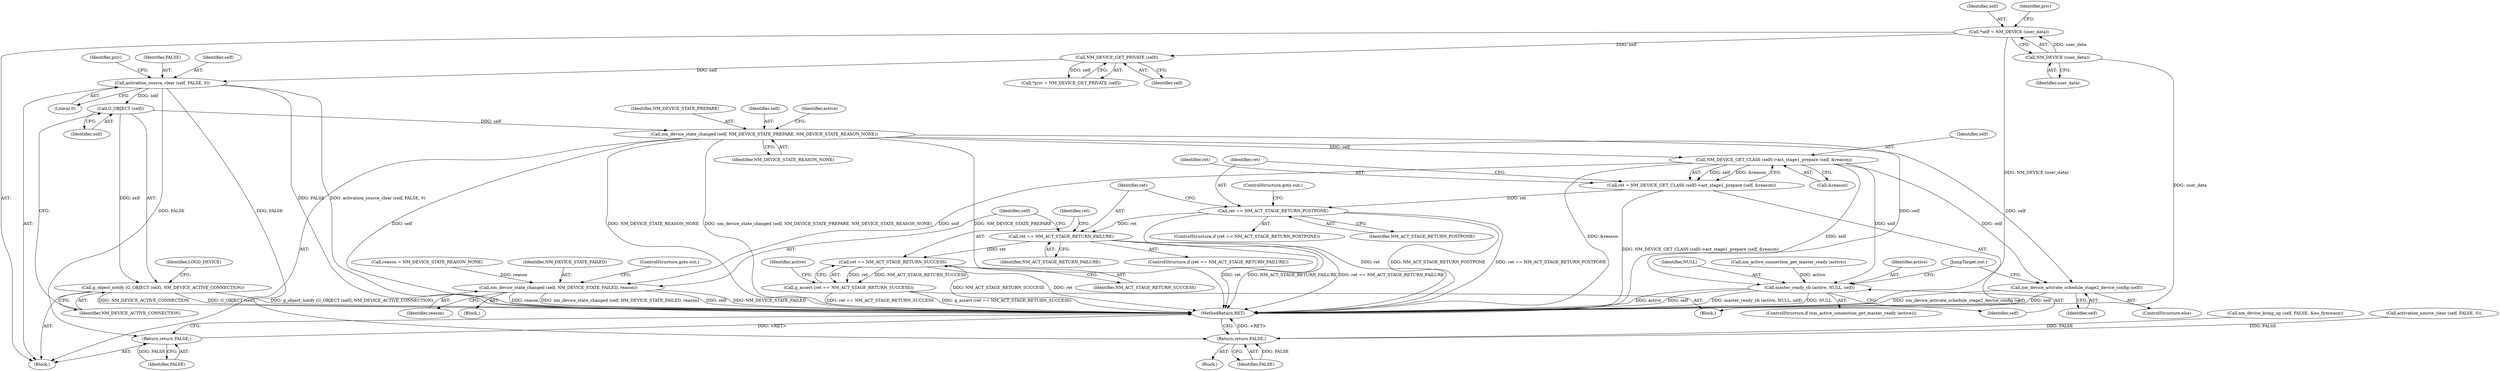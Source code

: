 digraph "0_NetworkManager_d5fc88e573fa58b93034b04d35a2454f5d28cad9@pointer" {
"1003623" [label="(Call,activation_source_clear (self, FALSE, 0))"];
"1003606" [label="(Call,NM_DEVICE_GET_PRIVATE (self))"];
"1003599" [label="(Call,*self = NM_DEVICE (user_data))"];
"1003601" [label="(Call,NM_DEVICE (user_data))"];
"1003637" [label="(Call,G_OBJECT (self))"];
"1003636" [label="(Call,g_object_notify (G_OBJECT (self), NM_DEVICE_ACTIVE_CONNECTION))"];
"1003643" [label="(Call,nm_device_state_changed (self, NM_DEVICE_STATE_PREPARE, NM_DEVICE_STATE_REASON_NONE))"];
"1003654" [label="(Call,NM_DEVICE_GET_CLASS (self)->act_stage1_prepare (self, &reason))"];
"1003652" [label="(Call,ret = NM_DEVICE_GET_CLASS (self)->act_stage1_prepare (self, &reason))"];
"1003659" [label="(Call,ret == NM_ACT_STAGE_RETURN_POSTPONE)"];
"1003666" [label="(Call,ret == NM_ACT_STAGE_RETURN_FAILURE)"];
"1003676" [label="(Call,ret == NM_ACT_STAGE_RETURN_SUCCESS)"];
"1003675" [label="(Call,g_assert (ret == NM_ACT_STAGE_RETURN_SUCCESS))"];
"1003670" [label="(Call,nm_device_state_changed (self, NM_DEVICE_STATE_FAILED, reason))"];
"1003686" [label="(Call,master_ready_cb (active, NULL, self))"];
"1003702" [label="(Call,nm_device_activate_schedule_stage2_device_config (self))"];
"1003708" [label="(Return,return FALSE;)"];
"1003882" [label="(Return,return FALSE;)"];
"1003779" [label="(Call,nm_device_bring_up (self, FALSE, &no_firmware))"];
"1003687" [label="(Identifier,active)"];
"1003670" [label="(Call,nm_device_state_changed (self, NM_DEVICE_STATE_FAILED, reason))"];
"1003604" [label="(Call,*priv = NM_DEVICE_GET_PRIVATE (self))"];
"1003638" [label="(Identifier,self)"];
"1003668" [label="(Identifier,NM_ACT_STAGE_RETURN_FAILURE)"];
"1003639" [label="(Identifier,NM_DEVICE_ACTIVE_CONNECTION)"];
"1003661" [label="(Identifier,NM_ACT_STAGE_RETURN_POSTPONE)"];
"1003669" [label="(Block,)"];
"1003883" [label="(Identifier,FALSE)"];
"1003882" [label="(Return,return FALSE;)"];
"1003629" [label="(Identifier,priv)"];
"1003677" [label="(Identifier,ret)"];
"1003599" [label="(Call,*self = NM_DEVICE (user_data))"];
"1003607" [label="(Identifier,self)"];
"1003651" [label="(Block,)"];
"1003672" [label="(Identifier,NM_DEVICE_STATE_FAILED)"];
"1003701" [label="(ControlStructure,else)"];
"1003683" [label="(ControlStructure,if (nm_active_connection_get_master_ready (active)))"];
"1003643" [label="(Call,nm_device_state_changed (self, NM_DEVICE_STATE_PREPARE, NM_DEVICE_STATE_REASON_NONE))"];
"1003702" [label="(Call,nm_device_activate_schedule_stage2_device_config (self))"];
"1003601" [label="(Call,NM_DEVICE (user_data))"];
"1003659" [label="(Call,ret == NM_ACT_STAGE_RETURN_POSTPONE)"];
"1003658" [label="(ControlStructure,if (ret == NM_ACT_STAGE_RETURN_POSTPONE))"];
"1003600" [label="(Identifier,self)"];
"1003654" [label="(Call,NM_DEVICE_GET_CLASS (self)->act_stage1_prepare (self, &reason))"];
"1003688" [label="(Identifier,NULL)"];
"1003602" [label="(Identifier,user_data)"];
"1003686" [label="(Call,master_ready_cb (active, NULL, self))"];
"1003684" [label="(Call,nm_active_connection_get_master_ready (active))"];
"1003644" [label="(Identifier,self)"];
"1003605" [label="(Identifier,priv)"];
"1003660" [label="(Identifier,ret)"];
"1003667" [label="(Identifier,ret)"];
"1003665" [label="(ControlStructure,if (ret == NM_ACT_STAGE_RETURN_FAILURE))"];
"1003650" [label="(Identifier,active)"];
"1003663" [label="(ControlStructure,goto out;)"];
"1003645" [label="(Identifier,NM_DEVICE_STATE_PREPARE)"];
"1003761" [label="(Call,activation_source_clear (self, FALSE, 0))"];
"1003689" [label="(Identifier,self)"];
"1003653" [label="(Identifier,ret)"];
"1003636" [label="(Call,g_object_notify (G_OBJECT (self), NM_DEVICE_ACTIVE_CONNECTION))"];
"1003652" [label="(Call,ret = NM_DEVICE_GET_CLASS (self)->act_stage1_prepare (self, &reason))"];
"1003606" [label="(Call,NM_DEVICE_GET_PRIVATE (self))"];
"1003675" [label="(Call,g_assert (ret == NM_ACT_STAGE_RETURN_SUCCESS))"];
"1003674" [label="(ControlStructure,goto out;)"];
"1003708" [label="(Return,return FALSE;)"];
"1003704" [label="(JumpTarget,out:)"];
"1003655" [label="(Identifier,self)"];
"1003678" [label="(Identifier,NM_ACT_STAGE_RETURN_SUCCESS)"];
"1003671" [label="(Identifier,self)"];
"1003709" [label="(Identifier,FALSE)"];
"1003656" [label="(Call,&reason)"];
"1003673" [label="(Identifier,reason)"];
"1003626" [label="(Literal,0)"];
"1003676" [label="(Call,ret == NM_ACT_STAGE_RETURN_SUCCESS)"];
"1003625" [label="(Identifier,FALSE)"];
"1003681" [label="(Identifier,active)"];
"1003613" [label="(Call,reason = NM_DEVICE_STATE_REASON_NONE)"];
"1003623" [label="(Call,activation_source_clear (self, FALSE, 0))"];
"1003646" [label="(Identifier,NM_DEVICE_STATE_REASON_NONE)"];
"1003624" [label="(Identifier,self)"];
"1003703" [label="(Identifier,self)"];
"1003666" [label="(Call,ret == NM_ACT_STAGE_RETURN_FAILURE)"];
"1007368" [label="(MethodReturn,RET)"];
"1003733" [label="(Block,)"];
"1003641" [label="(Identifier,LOGD_DEVICE)"];
"1003597" [label="(Block,)"];
"1003637" [label="(Call,G_OBJECT (self))"];
"1003623" -> "1003597"  [label="AST: "];
"1003623" -> "1003626"  [label="CFG: "];
"1003624" -> "1003623"  [label="AST: "];
"1003625" -> "1003623"  [label="AST: "];
"1003626" -> "1003623"  [label="AST: "];
"1003629" -> "1003623"  [label="CFG: "];
"1003623" -> "1007368"  [label="DDG: activation_source_clear (self, FALSE, 0)"];
"1003623" -> "1007368"  [label="DDG: FALSE"];
"1003606" -> "1003623"  [label="DDG: self"];
"1003623" -> "1003637"  [label="DDG: self"];
"1003623" -> "1003708"  [label="DDG: FALSE"];
"1003623" -> "1003882"  [label="DDG: FALSE"];
"1003606" -> "1003604"  [label="AST: "];
"1003606" -> "1003607"  [label="CFG: "];
"1003607" -> "1003606"  [label="AST: "];
"1003604" -> "1003606"  [label="CFG: "];
"1003606" -> "1003604"  [label="DDG: self"];
"1003599" -> "1003606"  [label="DDG: self"];
"1003599" -> "1003597"  [label="AST: "];
"1003599" -> "1003601"  [label="CFG: "];
"1003600" -> "1003599"  [label="AST: "];
"1003601" -> "1003599"  [label="AST: "];
"1003605" -> "1003599"  [label="CFG: "];
"1003599" -> "1007368"  [label="DDG: NM_DEVICE (user_data)"];
"1003601" -> "1003599"  [label="DDG: user_data"];
"1003601" -> "1003602"  [label="CFG: "];
"1003602" -> "1003601"  [label="AST: "];
"1003601" -> "1007368"  [label="DDG: user_data"];
"1003637" -> "1003636"  [label="AST: "];
"1003637" -> "1003638"  [label="CFG: "];
"1003638" -> "1003637"  [label="AST: "];
"1003639" -> "1003637"  [label="CFG: "];
"1003637" -> "1003636"  [label="DDG: self"];
"1003637" -> "1003643"  [label="DDG: self"];
"1003636" -> "1003597"  [label="AST: "];
"1003636" -> "1003639"  [label="CFG: "];
"1003639" -> "1003636"  [label="AST: "];
"1003641" -> "1003636"  [label="CFG: "];
"1003636" -> "1007368"  [label="DDG: G_OBJECT (self)"];
"1003636" -> "1007368"  [label="DDG: g_object_notify (G_OBJECT (self), NM_DEVICE_ACTIVE_CONNECTION)"];
"1003636" -> "1007368"  [label="DDG: NM_DEVICE_ACTIVE_CONNECTION"];
"1003643" -> "1003597"  [label="AST: "];
"1003643" -> "1003646"  [label="CFG: "];
"1003644" -> "1003643"  [label="AST: "];
"1003645" -> "1003643"  [label="AST: "];
"1003646" -> "1003643"  [label="AST: "];
"1003650" -> "1003643"  [label="CFG: "];
"1003643" -> "1007368"  [label="DDG: NM_DEVICE_STATE_REASON_NONE"];
"1003643" -> "1007368"  [label="DDG: nm_device_state_changed (self, NM_DEVICE_STATE_PREPARE, NM_DEVICE_STATE_REASON_NONE)"];
"1003643" -> "1007368"  [label="DDG: NM_DEVICE_STATE_PREPARE"];
"1003643" -> "1007368"  [label="DDG: self"];
"1003643" -> "1003654"  [label="DDG: self"];
"1003643" -> "1003686"  [label="DDG: self"];
"1003643" -> "1003702"  [label="DDG: self"];
"1003654" -> "1003652"  [label="AST: "];
"1003654" -> "1003656"  [label="CFG: "];
"1003655" -> "1003654"  [label="AST: "];
"1003656" -> "1003654"  [label="AST: "];
"1003652" -> "1003654"  [label="CFG: "];
"1003654" -> "1007368"  [label="DDG: &reason"];
"1003654" -> "1007368"  [label="DDG: self"];
"1003654" -> "1003652"  [label="DDG: self"];
"1003654" -> "1003652"  [label="DDG: &reason"];
"1003654" -> "1003670"  [label="DDG: self"];
"1003654" -> "1003686"  [label="DDG: self"];
"1003654" -> "1003702"  [label="DDG: self"];
"1003652" -> "1003651"  [label="AST: "];
"1003653" -> "1003652"  [label="AST: "];
"1003660" -> "1003652"  [label="CFG: "];
"1003652" -> "1007368"  [label="DDG: NM_DEVICE_GET_CLASS (self)->act_stage1_prepare (self, &reason)"];
"1003652" -> "1003659"  [label="DDG: ret"];
"1003659" -> "1003658"  [label="AST: "];
"1003659" -> "1003661"  [label="CFG: "];
"1003660" -> "1003659"  [label="AST: "];
"1003661" -> "1003659"  [label="AST: "];
"1003663" -> "1003659"  [label="CFG: "];
"1003667" -> "1003659"  [label="CFG: "];
"1003659" -> "1007368"  [label="DDG: ret"];
"1003659" -> "1007368"  [label="DDG: NM_ACT_STAGE_RETURN_POSTPONE"];
"1003659" -> "1007368"  [label="DDG: ret == NM_ACT_STAGE_RETURN_POSTPONE"];
"1003659" -> "1003666"  [label="DDG: ret"];
"1003666" -> "1003665"  [label="AST: "];
"1003666" -> "1003668"  [label="CFG: "];
"1003667" -> "1003666"  [label="AST: "];
"1003668" -> "1003666"  [label="AST: "];
"1003671" -> "1003666"  [label="CFG: "];
"1003677" -> "1003666"  [label="CFG: "];
"1003666" -> "1007368"  [label="DDG: ret"];
"1003666" -> "1007368"  [label="DDG: NM_ACT_STAGE_RETURN_FAILURE"];
"1003666" -> "1007368"  [label="DDG: ret == NM_ACT_STAGE_RETURN_FAILURE"];
"1003666" -> "1003676"  [label="DDG: ret"];
"1003676" -> "1003675"  [label="AST: "];
"1003676" -> "1003678"  [label="CFG: "];
"1003677" -> "1003676"  [label="AST: "];
"1003678" -> "1003676"  [label="AST: "];
"1003675" -> "1003676"  [label="CFG: "];
"1003676" -> "1007368"  [label="DDG: NM_ACT_STAGE_RETURN_SUCCESS"];
"1003676" -> "1007368"  [label="DDG: ret"];
"1003676" -> "1003675"  [label="DDG: ret"];
"1003676" -> "1003675"  [label="DDG: NM_ACT_STAGE_RETURN_SUCCESS"];
"1003675" -> "1003651"  [label="AST: "];
"1003681" -> "1003675"  [label="CFG: "];
"1003675" -> "1007368"  [label="DDG: g_assert (ret == NM_ACT_STAGE_RETURN_SUCCESS)"];
"1003675" -> "1007368"  [label="DDG: ret == NM_ACT_STAGE_RETURN_SUCCESS"];
"1003670" -> "1003669"  [label="AST: "];
"1003670" -> "1003673"  [label="CFG: "];
"1003671" -> "1003670"  [label="AST: "];
"1003672" -> "1003670"  [label="AST: "];
"1003673" -> "1003670"  [label="AST: "];
"1003674" -> "1003670"  [label="CFG: "];
"1003670" -> "1007368"  [label="DDG: nm_device_state_changed (self, NM_DEVICE_STATE_FAILED, reason)"];
"1003670" -> "1007368"  [label="DDG: self"];
"1003670" -> "1007368"  [label="DDG: NM_DEVICE_STATE_FAILED"];
"1003670" -> "1007368"  [label="DDG: reason"];
"1003613" -> "1003670"  [label="DDG: reason"];
"1003686" -> "1003683"  [label="AST: "];
"1003686" -> "1003689"  [label="CFG: "];
"1003687" -> "1003686"  [label="AST: "];
"1003688" -> "1003686"  [label="AST: "];
"1003689" -> "1003686"  [label="AST: "];
"1003704" -> "1003686"  [label="CFG: "];
"1003686" -> "1007368"  [label="DDG: NULL"];
"1003686" -> "1007368"  [label="DDG: active"];
"1003686" -> "1007368"  [label="DDG: self"];
"1003686" -> "1007368"  [label="DDG: master_ready_cb (active, NULL, self)"];
"1003684" -> "1003686"  [label="DDG: active"];
"1003702" -> "1003701"  [label="AST: "];
"1003702" -> "1003703"  [label="CFG: "];
"1003703" -> "1003702"  [label="AST: "];
"1003704" -> "1003702"  [label="CFG: "];
"1003702" -> "1007368"  [label="DDG: nm_device_activate_schedule_stage2_device_config (self)"];
"1003702" -> "1007368"  [label="DDG: self"];
"1003708" -> "1003597"  [label="AST: "];
"1003708" -> "1003709"  [label="CFG: "];
"1003709" -> "1003708"  [label="AST: "];
"1007368" -> "1003708"  [label="CFG: "];
"1003708" -> "1007368"  [label="DDG: <RET>"];
"1003709" -> "1003708"  [label="DDG: FALSE"];
"1003882" -> "1003733"  [label="AST: "];
"1003882" -> "1003883"  [label="CFG: "];
"1003883" -> "1003882"  [label="AST: "];
"1007368" -> "1003882"  [label="CFG: "];
"1003882" -> "1007368"  [label="DDG: <RET>"];
"1003883" -> "1003882"  [label="DDG: FALSE"];
"1003779" -> "1003882"  [label="DDG: FALSE"];
"1003761" -> "1003882"  [label="DDG: FALSE"];
}
